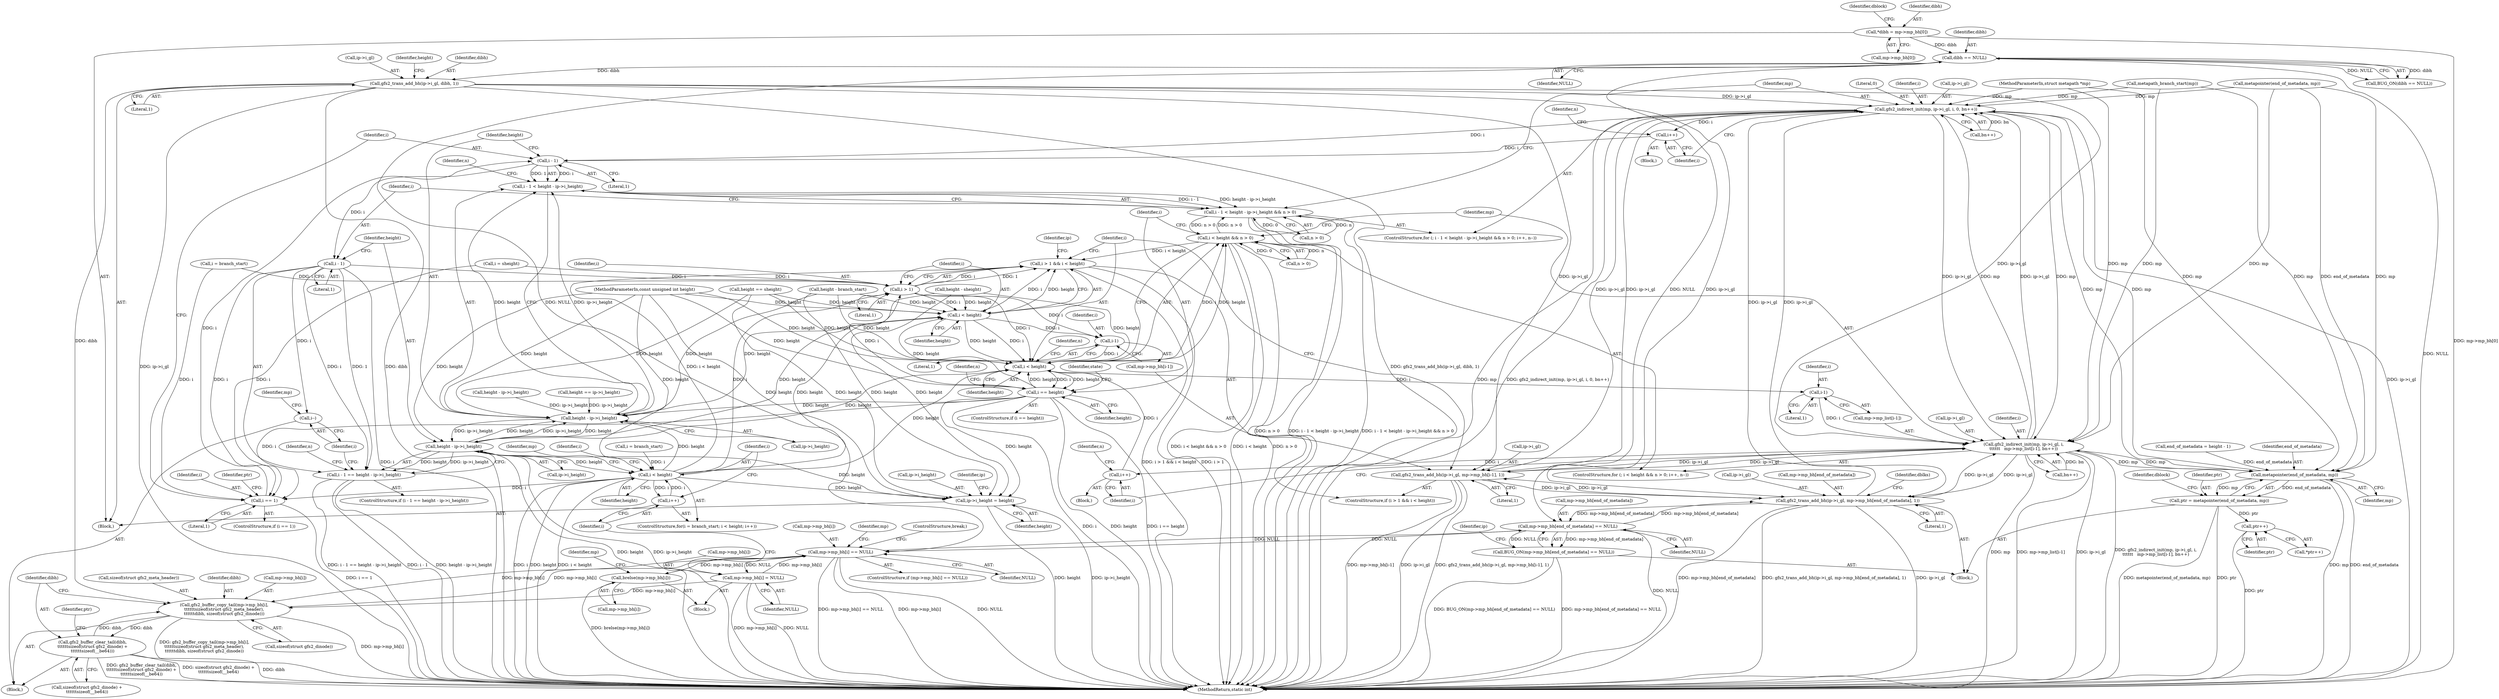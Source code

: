digraph "0_linux_64dd153c83743af81f20924c6343652d731eeecb@pointer" {
"1000191" [label="(Call,gfs2_trans_add_bh(ip->i_gl, dibh, 1))"];
"1000188" [label="(Call,dibh == NULL)"];
"1000134" [label="(Call,*dibh = mp->mp_bh[0])"];
"1000380" [label="(Call,gfs2_indirect_init(mp, ip->i_gl, i, 0, bn++))"];
"1000376" [label="(Call,i++)"];
"1000364" [label="(Call,i - 1)"];
"1000363" [label="(Call,i - 1 < height - ip->i_height)"];
"1000362" [label="(Call,i - 1 < height - ip->i_height && n > 0)"];
"1000503" [label="(Call,i < height && n > 0)"];
"1000483" [label="(Call,i > 1 && i < height)"];
"1000391" [label="(Call,i - 1)"];
"1000343" [label="(Call,i == 1)"];
"1000390" [label="(Call,i - 1 == height - ip->i_height)"];
"1000400" [label="(Call,i--)"];
"1000484" [label="(Call,i > 1)"];
"1000487" [label="(Call,i < height)"];
"1000498" [label="(Call,i-1)"];
"1000504" [label="(Call,i < height)"];
"1000525" [label="(Call,i-1)"];
"1000515" [label="(Call,gfs2_indirect_init(mp, ip->i_gl, i,\n\t\t\t\t\t\t   mp->mp_list[i-1], bn++))"];
"1000490" [label="(Call,gfs2_trans_add_bh(ip->i_gl, mp->mp_bh[i-1], 1))"];
"1000555" [label="(Call,gfs2_trans_add_bh(ip->i_gl, mp->mp_bh[end_of_metadata], 1))"];
"1000548" [label="(Call,mp->mp_bh[end_of_metadata] == NULL)"];
"1000452" [label="(Call,mp->mp_bh[i] == NULL)"];
"1000402" [label="(Call,gfs2_buffer_copy_tail(mp->mp_bh[i],\n\t\t\t\t\t\tsizeof(struct gfs2_meta_header),\n\t\t\t\t\t\tdibh, sizeof(struct gfs2_dinode)))"];
"1000413" [label="(Call,gfs2_buffer_clear_tail(dibh,\n\t\t\t\t\t\tsizeof(struct gfs2_dinode) +\n\t\t\t\t\t\tsizeof(__be64)))"];
"1000460" [label="(Call,brelse(mp->mp_bh[i]))"];
"1000466" [label="(Call,mp->mp_bh[i] = NULL)"];
"1000547" [label="(Call,BUG_ON(mp->mp_bh[end_of_metadata] == NULL))"];
"1000511" [label="(Call,i++)"];
"1000570" [label="(Call,metapointer(end_of_metadata, mp))"];
"1000568" [label="(Call,ptr = metapointer(end_of_metadata, mp))"];
"1000583" [label="(Call,ptr++)"];
"1000531" [label="(Call,i == height)"];
"1000367" [label="(Call,height - ip->i_height)"];
"1000394" [label="(Call,height - ip->i_height)"];
"1000445" [label="(Call,i < height)"];
"1000448" [label="(Call,i++)"];
"1000614" [label="(Call,ip->i_height = height)"];
"1000112" [label="(MethodParameterIn,struct metapath *mp)"];
"1000498" [label="(Call,i-1)"];
"1000269" [label="(Call,height - sheight)"];
"1000568" [label="(Call,ptr = metapointer(end_of_metadata, mp))"];
"1000482" [label="(ControlStructure,if (i > 1 && i < height))"];
"1000114" [label="(MethodParameterIn,const unsigned int height)"];
"1000494" [label="(Call,mp->mp_bh[i-1])"];
"1000452" [label="(Call,mp->mp_bh[i] == NULL)"];
"1000500" [label="(Literal,1)"];
"1000554" [label="(Identifier,NULL)"];
"1000442" [label="(Call,i = branch_start)"];
"1000484" [label="(Call,i > 1)"];
"1000547" [label="(Call,BUG_ON(mp->mp_bh[end_of_metadata] == NULL))"];
"1000489" [label="(Identifier,height)"];
"1000344" [label="(Identifier,i)"];
"1000348" [label="(Identifier,ptr)"];
"1000491" [label="(Call,ip->i_gl)"];
"1000486" [label="(Literal,1)"];
"1000521" [label="(Call,mp->mp_list[i-1])"];
"1000614" [label="(Call,ip->i_height = height)"];
"1000487" [label="(Call,i < height)"];
"1000507" [label="(Call,n > 0)"];
"1000499" [label="(Identifier,i)"];
"1000463" [label="(Identifier,mp)"];
"1000413" [label="(Call,gfs2_buffer_clear_tail(dibh,\n\t\t\t\t\t\tsizeof(struct gfs2_dinode) +\n\t\t\t\t\t\tsizeof(__be64)))"];
"1000199" [label="(Identifier,height)"];
"1000289" [label="(Call,metapath_branch_start(mp))"];
"1000618" [label="(Identifier,height)"];
"1000516" [label="(Identifier,mp)"];
"1000188" [label="(Call,dibh == NULL)"];
"1000455" [label="(Identifier,mp)"];
"1000410" [label="(Identifier,dibh)"];
"1000134" [label="(Call,*dibh = mp->mp_bh[0])"];
"1000472" [label="(Identifier,NULL)"];
"1000478" [label="(Identifier,n)"];
"1000583" [label="(Call,ptr++)"];
"1000530" [label="(ControlStructure,if (i == height))"];
"1000381" [label="(Identifier,mp)"];
"1000343" [label="(Call,i == 1)"];
"1000377" [label="(Identifier,i)"];
"1000445" [label="(Call,i < height)"];
"1000394" [label="(Call,height - ip->i_height)"];
"1000505" [label="(Identifier,i)"];
"1000450" [label="(Block,)"];
"1000195" [label="(Identifier,dibh)"];
"1000116" [label="(Block,)"];
"1000403" [label="(Call,mp->mp_bh[i])"];
"1000393" [label="(Literal,1)"];
"1000474" [label="(Identifier,i)"];
"1000144" [label="(Identifier,dblock)"];
"1000446" [label="(Identifier,i)"];
"1000501" [label="(Literal,1)"];
"1000508" [label="(Identifier,n)"];
"1000451" [label="(ControlStructure,if (mp->mp_bh[i] == NULL))"];
"1000205" [label="(Call,metapointer(end_of_metadata, mp))"];
"1000466" [label="(Call,mp->mp_bh[i] = NULL)"];
"1000555" [label="(Call,gfs2_trans_add_bh(ip->i_gl, mp->mp_bh[end_of_metadata], 1))"];
"1000190" [label="(Identifier,NULL)"];
"1000459" [label="(ControlStructure,break;)"];
"1000261" [label="(Call,height == ip->i_height)"];
"1000469" [label="(Identifier,mp)"];
"1000473" [label="(Call,i = branch_start)"];
"1000533" [label="(Identifier,height)"];
"1000490" [label="(Call,gfs2_trans_add_bh(ip->i_gl, mp->mp_bh[i-1], 1))"];
"1000526" [label="(Identifier,i)"];
"1000367" [label="(Call,height - ip->i_height)"];
"1000535" [label="(Identifier,state)"];
"1000504" [label="(Call,i < height)"];
"1000376" [label="(Call,i++)"];
"1000460" [label="(Call,brelse(mp->mp_bh[i]))"];
"1000582" [label="(Call,*ptr++)"];
"1000532" [label="(Identifier,i)"];
"1000191" [label="(Call,gfs2_trans_add_bh(ip->i_gl, dibh, 1))"];
"1000392" [label="(Identifier,i)"];
"1000301" [label="(Call,i = sheight)"];
"1000389" [label="(ControlStructure,if (i - 1 == height - ip->i_height))"];
"1000441" [label="(ControlStructure,for(i = branch_start; i < height; i++))"];
"1000345" [label="(Literal,1)"];
"1000380" [label="(Call,gfs2_indirect_init(mp, ip->i_gl, i, 0, bn++))"];
"1000395" [label="(Identifier,height)"];
"1000414" [label="(Identifier,dibh)"];
"1000375" [label="(Block,)"];
"1000192" [label="(Call,ip->i_gl)"];
"1000615" [label="(Call,ip->i_height)"];
"1000363" [label="(Call,i - 1 < height - ip->i_height)"];
"1000458" [label="(Identifier,NULL)"];
"1000385" [label="(Identifier,i)"];
"1000520" [label="(Identifier,i)"];
"1000569" [label="(Identifier,ptr)"];
"1000198" [label="(Call,height == sheight)"];
"1000622" [label="(Identifier,ip)"];
"1000364" [label="(Call,i - 1)"];
"1000379" [label="(Identifier,n)"];
"1000362" [label="(Call,i - 1 < height - ip->i_height && n > 0)"];
"1000400" [label="(Call,i--)"];
"1000366" [label="(Literal,1)"];
"1000512" [label="(Identifier,i)"];
"1000566" [label="(Identifier,dblks)"];
"1000411" [label="(Call,sizeof(struct gfs2_dinode))"];
"1000368" [label="(Identifier,height)"];
"1000453" [label="(Call,mp->mp_bh[i])"];
"1000391" [label="(Call,i - 1)"];
"1000492" [label="(Identifier,ip)"];
"1000511" [label="(Call,i++)"];
"1000167" [label="(Call,end_of_metadata = height - 1)"];
"1000549" [label="(Call,mp->mp_bh[end_of_metadata])"];
"1000548" [label="(Call,mp->mp_bh[end_of_metadata] == NULL)"];
"1000539" [label="(Identifier,n)"];
"1000556" [label="(Call,ip->i_gl)"];
"1000135" [label="(Identifier,dibh)"];
"1000382" [label="(Call,ip->i_gl)"];
"1000189" [label="(Identifier,dibh)"];
"1000399" [label="(Block,)"];
"1000390" [label="(Call,i - 1 == height - ip->i_height)"];
"1000572" [label="(Identifier,mp)"];
"1000653" [label="(MethodReturn,static int)"];
"1000531" [label="(Call,i == height)"];
"1000401" [label="(Identifier,i)"];
"1000373" [label="(Identifier,n)"];
"1000525" [label="(Call,i-1)"];
"1000559" [label="(Call,mp->mp_bh[end_of_metadata])"];
"1000415" [label="(Call,sizeof(struct gfs2_dinode) +\n\t\t\t\t\t\tsizeof(__be64))"];
"1000485" [label="(Identifier,i)"];
"1000570" [label="(Call,metapointer(end_of_metadata, mp))"];
"1000293" [label="(Call,height - branch_start)"];
"1000448" [label="(Call,i++)"];
"1000571" [label="(Identifier,end_of_metadata)"];
"1000187" [label="(Call,BUG_ON(dibh == NULL))"];
"1000387" [label="(Call,bn++)"];
"1000488" [label="(Identifier,i)"];
"1000365" [label="(Identifier,i)"];
"1000527" [label="(Literal,1)"];
"1000386" [label="(Literal,0)"];
"1000514" [label="(Identifier,n)"];
"1000502" [label="(ControlStructure,for (; i < height && n > 0; i++, n--))"];
"1000361" [label="(ControlStructure,for (; i - 1 < height - ip->i_height && n > 0; i++, n--))"];
"1000517" [label="(Call,ip->i_gl)"];
"1000564" [label="(Literal,1)"];
"1000408" [label="(Call,sizeof(struct gfs2_meta_header))"];
"1000461" [label="(Call,mp->mp_bh[i])"];
"1000447" [label="(Identifier,height)"];
"1000342" [label="(ControlStructure,if (i == 1))"];
"1000369" [label="(Call,ip->i_height)"];
"1000557" [label="(Identifier,ip)"];
"1000136" [label="(Call,mp->mp_bh[0])"];
"1000584" [label="(Identifier,ptr)"];
"1000372" [label="(Call,n > 0)"];
"1000503" [label="(Call,i < height && n > 0)"];
"1000506" [label="(Identifier,height)"];
"1000510" [label="(Block,)"];
"1000449" [label="(Identifier,i)"];
"1000396" [label="(Call,ip->i_height)"];
"1000467" [label="(Call,mp->mp_bh[i])"];
"1000340" [label="(Block,)"];
"1000402" [label="(Call,gfs2_buffer_copy_tail(mp->mp_bh[i],\n\t\t\t\t\t\tsizeof(struct gfs2_meta_header),\n\t\t\t\t\t\tdibh, sizeof(struct gfs2_dinode)))"];
"1000483" [label="(Call,i > 1 && i < height)"];
"1000574" [label="(Identifier,dblock)"];
"1000282" [label="(Call,height - ip->i_height)"];
"1000515" [label="(Call,gfs2_indirect_init(mp, ip->i_gl, i,\n\t\t\t\t\t\t   mp->mp_list[i-1], bn++))"];
"1000196" [label="(Literal,1)"];
"1000421" [label="(Identifier,ptr)"];
"1000528" [label="(Call,bn++)"];
"1000405" [label="(Identifier,mp)"];
"1000191" -> "1000116"  [label="AST: "];
"1000191" -> "1000196"  [label="CFG: "];
"1000192" -> "1000191"  [label="AST: "];
"1000195" -> "1000191"  [label="AST: "];
"1000196" -> "1000191"  [label="AST: "];
"1000199" -> "1000191"  [label="CFG: "];
"1000191" -> "1000653"  [label="DDG: dibh"];
"1000191" -> "1000653"  [label="DDG: gfs2_trans_add_bh(ip->i_gl, dibh, 1)"];
"1000191" -> "1000653"  [label="DDG: ip->i_gl"];
"1000188" -> "1000191"  [label="DDG: dibh"];
"1000191" -> "1000380"  [label="DDG: ip->i_gl"];
"1000191" -> "1000402"  [label="DDG: dibh"];
"1000191" -> "1000490"  [label="DDG: ip->i_gl"];
"1000191" -> "1000515"  [label="DDG: ip->i_gl"];
"1000191" -> "1000555"  [label="DDG: ip->i_gl"];
"1000188" -> "1000187"  [label="AST: "];
"1000188" -> "1000190"  [label="CFG: "];
"1000189" -> "1000188"  [label="AST: "];
"1000190" -> "1000188"  [label="AST: "];
"1000187" -> "1000188"  [label="CFG: "];
"1000188" -> "1000653"  [label="DDG: NULL"];
"1000188" -> "1000187"  [label="DDG: dibh"];
"1000188" -> "1000187"  [label="DDG: NULL"];
"1000134" -> "1000188"  [label="DDG: dibh"];
"1000188" -> "1000452"  [label="DDG: NULL"];
"1000188" -> "1000548"  [label="DDG: NULL"];
"1000134" -> "1000116"  [label="AST: "];
"1000134" -> "1000136"  [label="CFG: "];
"1000135" -> "1000134"  [label="AST: "];
"1000136" -> "1000134"  [label="AST: "];
"1000144" -> "1000134"  [label="CFG: "];
"1000134" -> "1000653"  [label="DDG: mp->mp_bh[0]"];
"1000380" -> "1000361"  [label="AST: "];
"1000380" -> "1000387"  [label="CFG: "];
"1000381" -> "1000380"  [label="AST: "];
"1000382" -> "1000380"  [label="AST: "];
"1000385" -> "1000380"  [label="AST: "];
"1000386" -> "1000380"  [label="AST: "];
"1000387" -> "1000380"  [label="AST: "];
"1000377" -> "1000380"  [label="CFG: "];
"1000380" -> "1000653"  [label="DDG: gfs2_indirect_init(mp, ip->i_gl, i, 0, bn++)"];
"1000380" -> "1000653"  [label="DDG: ip->i_gl"];
"1000380" -> "1000653"  [label="DDG: mp"];
"1000380" -> "1000376"  [label="DDG: i"];
"1000289" -> "1000380"  [label="DDG: mp"];
"1000515" -> "1000380"  [label="DDG: mp"];
"1000515" -> "1000380"  [label="DDG: ip->i_gl"];
"1000205" -> "1000380"  [label="DDG: mp"];
"1000570" -> "1000380"  [label="DDG: mp"];
"1000112" -> "1000380"  [label="DDG: mp"];
"1000555" -> "1000380"  [label="DDG: ip->i_gl"];
"1000490" -> "1000380"  [label="DDG: ip->i_gl"];
"1000364" -> "1000380"  [label="DDG: i"];
"1000387" -> "1000380"  [label="DDG: bn"];
"1000380" -> "1000490"  [label="DDG: ip->i_gl"];
"1000380" -> "1000515"  [label="DDG: mp"];
"1000380" -> "1000515"  [label="DDG: ip->i_gl"];
"1000380" -> "1000555"  [label="DDG: ip->i_gl"];
"1000380" -> "1000570"  [label="DDG: mp"];
"1000376" -> "1000375"  [label="AST: "];
"1000376" -> "1000377"  [label="CFG: "];
"1000377" -> "1000376"  [label="AST: "];
"1000379" -> "1000376"  [label="CFG: "];
"1000376" -> "1000364"  [label="DDG: i"];
"1000364" -> "1000363"  [label="AST: "];
"1000364" -> "1000366"  [label="CFG: "];
"1000365" -> "1000364"  [label="AST: "];
"1000366" -> "1000364"  [label="AST: "];
"1000368" -> "1000364"  [label="CFG: "];
"1000364" -> "1000363"  [label="DDG: i"];
"1000364" -> "1000363"  [label="DDG: 1"];
"1000343" -> "1000364"  [label="DDG: i"];
"1000364" -> "1000391"  [label="DDG: i"];
"1000363" -> "1000362"  [label="AST: "];
"1000363" -> "1000367"  [label="CFG: "];
"1000367" -> "1000363"  [label="AST: "];
"1000373" -> "1000363"  [label="CFG: "];
"1000362" -> "1000363"  [label="CFG: "];
"1000363" -> "1000362"  [label="DDG: i - 1"];
"1000363" -> "1000362"  [label="DDG: height - ip->i_height"];
"1000367" -> "1000363"  [label="DDG: height"];
"1000367" -> "1000363"  [label="DDG: ip->i_height"];
"1000362" -> "1000361"  [label="AST: "];
"1000362" -> "1000372"  [label="CFG: "];
"1000372" -> "1000362"  [label="AST: "];
"1000381" -> "1000362"  [label="CFG: "];
"1000392" -> "1000362"  [label="CFG: "];
"1000362" -> "1000653"  [label="DDG: i - 1 < height - ip->i_height && n > 0"];
"1000362" -> "1000653"  [label="DDG: n > 0"];
"1000362" -> "1000653"  [label="DDG: i - 1 < height - ip->i_height"];
"1000503" -> "1000362"  [label="DDG: n > 0"];
"1000372" -> "1000362"  [label="DDG: n"];
"1000372" -> "1000362"  [label="DDG: 0"];
"1000362" -> "1000503"  [label="DDG: n > 0"];
"1000503" -> "1000502"  [label="AST: "];
"1000503" -> "1000504"  [label="CFG: "];
"1000503" -> "1000507"  [label="CFG: "];
"1000504" -> "1000503"  [label="AST: "];
"1000507" -> "1000503"  [label="AST: "];
"1000516" -> "1000503"  [label="CFG: "];
"1000532" -> "1000503"  [label="CFG: "];
"1000503" -> "1000653"  [label="DDG: n > 0"];
"1000503" -> "1000653"  [label="DDG: i < height && n > 0"];
"1000503" -> "1000653"  [label="DDG: i < height"];
"1000503" -> "1000483"  [label="DDG: i < height"];
"1000504" -> "1000503"  [label="DDG: i"];
"1000504" -> "1000503"  [label="DDG: height"];
"1000507" -> "1000503"  [label="DDG: n"];
"1000507" -> "1000503"  [label="DDG: 0"];
"1000483" -> "1000482"  [label="AST: "];
"1000483" -> "1000484"  [label="CFG: "];
"1000483" -> "1000487"  [label="CFG: "];
"1000484" -> "1000483"  [label="AST: "];
"1000487" -> "1000483"  [label="AST: "];
"1000492" -> "1000483"  [label="CFG: "];
"1000505" -> "1000483"  [label="CFG: "];
"1000483" -> "1000653"  [label="DDG: i > 1 && i < height"];
"1000483" -> "1000653"  [label="DDG: i > 1"];
"1000484" -> "1000483"  [label="DDG: i"];
"1000484" -> "1000483"  [label="DDG: 1"];
"1000445" -> "1000483"  [label="DDG: i < height"];
"1000487" -> "1000483"  [label="DDG: i"];
"1000487" -> "1000483"  [label="DDG: height"];
"1000391" -> "1000390"  [label="AST: "];
"1000391" -> "1000393"  [label="CFG: "];
"1000392" -> "1000391"  [label="AST: "];
"1000393" -> "1000391"  [label="AST: "];
"1000395" -> "1000391"  [label="CFG: "];
"1000391" -> "1000653"  [label="DDG: i"];
"1000391" -> "1000343"  [label="DDG: i"];
"1000391" -> "1000390"  [label="DDG: i"];
"1000391" -> "1000390"  [label="DDG: 1"];
"1000391" -> "1000400"  [label="DDG: i"];
"1000391" -> "1000484"  [label="DDG: i"];
"1000343" -> "1000342"  [label="AST: "];
"1000343" -> "1000345"  [label="CFG: "];
"1000344" -> "1000343"  [label="AST: "];
"1000345" -> "1000343"  [label="AST: "];
"1000348" -> "1000343"  [label="CFG: "];
"1000365" -> "1000343"  [label="CFG: "];
"1000343" -> "1000653"  [label="DDG: i == 1"];
"1000473" -> "1000343"  [label="DDG: i"];
"1000445" -> "1000343"  [label="DDG: i"];
"1000301" -> "1000343"  [label="DDG: i"];
"1000531" -> "1000343"  [label="DDG: i"];
"1000390" -> "1000389"  [label="AST: "];
"1000390" -> "1000394"  [label="CFG: "];
"1000394" -> "1000390"  [label="AST: "];
"1000401" -> "1000390"  [label="CFG: "];
"1000478" -> "1000390"  [label="CFG: "];
"1000390" -> "1000653"  [label="DDG: height - ip->i_height"];
"1000390" -> "1000653"  [label="DDG: i - 1 == height - ip->i_height"];
"1000390" -> "1000653"  [label="DDG: i - 1"];
"1000394" -> "1000390"  [label="DDG: height"];
"1000394" -> "1000390"  [label="DDG: ip->i_height"];
"1000400" -> "1000399"  [label="AST: "];
"1000400" -> "1000401"  [label="CFG: "];
"1000401" -> "1000400"  [label="AST: "];
"1000405" -> "1000400"  [label="CFG: "];
"1000484" -> "1000486"  [label="CFG: "];
"1000485" -> "1000484"  [label="AST: "];
"1000486" -> "1000484"  [label="AST: "];
"1000488" -> "1000484"  [label="CFG: "];
"1000473" -> "1000484"  [label="DDG: i"];
"1000445" -> "1000484"  [label="DDG: i"];
"1000301" -> "1000484"  [label="DDG: i"];
"1000531" -> "1000484"  [label="DDG: i"];
"1000484" -> "1000487"  [label="DDG: i"];
"1000484" -> "1000498"  [label="DDG: i"];
"1000484" -> "1000504"  [label="DDG: i"];
"1000487" -> "1000489"  [label="CFG: "];
"1000488" -> "1000487"  [label="AST: "];
"1000489" -> "1000487"  [label="AST: "];
"1000531" -> "1000487"  [label="DDG: height"];
"1000293" -> "1000487"  [label="DDG: height"];
"1000445" -> "1000487"  [label="DDG: height"];
"1000198" -> "1000487"  [label="DDG: height"];
"1000269" -> "1000487"  [label="DDG: height"];
"1000394" -> "1000487"  [label="DDG: height"];
"1000114" -> "1000487"  [label="DDG: height"];
"1000487" -> "1000498"  [label="DDG: i"];
"1000487" -> "1000504"  [label="DDG: i"];
"1000487" -> "1000504"  [label="DDG: height"];
"1000498" -> "1000494"  [label="AST: "];
"1000498" -> "1000500"  [label="CFG: "];
"1000499" -> "1000498"  [label="AST: "];
"1000500" -> "1000498"  [label="AST: "];
"1000494" -> "1000498"  [label="CFG: "];
"1000498" -> "1000504"  [label="DDG: i"];
"1000504" -> "1000506"  [label="CFG: "];
"1000505" -> "1000504"  [label="AST: "];
"1000506" -> "1000504"  [label="AST: "];
"1000508" -> "1000504"  [label="CFG: "];
"1000511" -> "1000504"  [label="DDG: i"];
"1000531" -> "1000504"  [label="DDG: height"];
"1000445" -> "1000504"  [label="DDG: height"];
"1000198" -> "1000504"  [label="DDG: height"];
"1000269" -> "1000504"  [label="DDG: height"];
"1000394" -> "1000504"  [label="DDG: height"];
"1000293" -> "1000504"  [label="DDG: height"];
"1000114" -> "1000504"  [label="DDG: height"];
"1000504" -> "1000525"  [label="DDG: i"];
"1000504" -> "1000531"  [label="DDG: i"];
"1000504" -> "1000531"  [label="DDG: height"];
"1000525" -> "1000521"  [label="AST: "];
"1000525" -> "1000527"  [label="CFG: "];
"1000526" -> "1000525"  [label="AST: "];
"1000527" -> "1000525"  [label="AST: "];
"1000521" -> "1000525"  [label="CFG: "];
"1000525" -> "1000515"  [label="DDG: i"];
"1000515" -> "1000502"  [label="AST: "];
"1000515" -> "1000528"  [label="CFG: "];
"1000516" -> "1000515"  [label="AST: "];
"1000517" -> "1000515"  [label="AST: "];
"1000520" -> "1000515"  [label="AST: "];
"1000521" -> "1000515"  [label="AST: "];
"1000528" -> "1000515"  [label="AST: "];
"1000512" -> "1000515"  [label="CFG: "];
"1000515" -> "1000653"  [label="DDG: gfs2_indirect_init(mp, ip->i_gl, i,\n\t\t\t\t\t\t   mp->mp_list[i-1], bn++)"];
"1000515" -> "1000653"  [label="DDG: mp"];
"1000515" -> "1000653"  [label="DDG: mp->mp_list[i-1]"];
"1000515" -> "1000653"  [label="DDG: ip->i_gl"];
"1000515" -> "1000490"  [label="DDG: ip->i_gl"];
"1000515" -> "1000511"  [label="DDG: i"];
"1000289" -> "1000515"  [label="DDG: mp"];
"1000205" -> "1000515"  [label="DDG: mp"];
"1000570" -> "1000515"  [label="DDG: mp"];
"1000112" -> "1000515"  [label="DDG: mp"];
"1000555" -> "1000515"  [label="DDG: ip->i_gl"];
"1000490" -> "1000515"  [label="DDG: ip->i_gl"];
"1000528" -> "1000515"  [label="DDG: bn"];
"1000515" -> "1000555"  [label="DDG: ip->i_gl"];
"1000515" -> "1000570"  [label="DDG: mp"];
"1000490" -> "1000482"  [label="AST: "];
"1000490" -> "1000501"  [label="CFG: "];
"1000491" -> "1000490"  [label="AST: "];
"1000494" -> "1000490"  [label="AST: "];
"1000501" -> "1000490"  [label="AST: "];
"1000505" -> "1000490"  [label="CFG: "];
"1000490" -> "1000653"  [label="DDG: mp->mp_bh[i-1]"];
"1000490" -> "1000653"  [label="DDG: ip->i_gl"];
"1000490" -> "1000653"  [label="DDG: gfs2_trans_add_bh(ip->i_gl, mp->mp_bh[i-1], 1)"];
"1000555" -> "1000490"  [label="DDG: ip->i_gl"];
"1000490" -> "1000555"  [label="DDG: ip->i_gl"];
"1000555" -> "1000340"  [label="AST: "];
"1000555" -> "1000564"  [label="CFG: "];
"1000556" -> "1000555"  [label="AST: "];
"1000559" -> "1000555"  [label="AST: "];
"1000564" -> "1000555"  [label="AST: "];
"1000566" -> "1000555"  [label="CFG: "];
"1000555" -> "1000653"  [label="DDG: gfs2_trans_add_bh(ip->i_gl, mp->mp_bh[end_of_metadata], 1)"];
"1000555" -> "1000653"  [label="DDG: ip->i_gl"];
"1000555" -> "1000653"  [label="DDG: mp->mp_bh[end_of_metadata]"];
"1000555" -> "1000548"  [label="DDG: mp->mp_bh[end_of_metadata]"];
"1000548" -> "1000555"  [label="DDG: mp->mp_bh[end_of_metadata]"];
"1000548" -> "1000547"  [label="AST: "];
"1000548" -> "1000554"  [label="CFG: "];
"1000549" -> "1000548"  [label="AST: "];
"1000554" -> "1000548"  [label="AST: "];
"1000547" -> "1000548"  [label="CFG: "];
"1000548" -> "1000653"  [label="DDG: NULL"];
"1000548" -> "1000452"  [label="DDG: NULL"];
"1000548" -> "1000547"  [label="DDG: mp->mp_bh[end_of_metadata]"];
"1000548" -> "1000547"  [label="DDG: NULL"];
"1000452" -> "1000548"  [label="DDG: NULL"];
"1000452" -> "1000451"  [label="AST: "];
"1000452" -> "1000458"  [label="CFG: "];
"1000453" -> "1000452"  [label="AST: "];
"1000458" -> "1000452"  [label="AST: "];
"1000459" -> "1000452"  [label="CFG: "];
"1000463" -> "1000452"  [label="CFG: "];
"1000452" -> "1000653"  [label="DDG: mp->mp_bh[i] == NULL"];
"1000452" -> "1000653"  [label="DDG: mp->mp_bh[i]"];
"1000452" -> "1000653"  [label="DDG: NULL"];
"1000452" -> "1000402"  [label="DDG: mp->mp_bh[i]"];
"1000466" -> "1000452"  [label="DDG: mp->mp_bh[i]"];
"1000402" -> "1000452"  [label="DDG: mp->mp_bh[i]"];
"1000452" -> "1000460"  [label="DDG: mp->mp_bh[i]"];
"1000452" -> "1000466"  [label="DDG: NULL"];
"1000402" -> "1000399"  [label="AST: "];
"1000402" -> "1000411"  [label="CFG: "];
"1000403" -> "1000402"  [label="AST: "];
"1000408" -> "1000402"  [label="AST: "];
"1000410" -> "1000402"  [label="AST: "];
"1000411" -> "1000402"  [label="AST: "];
"1000414" -> "1000402"  [label="CFG: "];
"1000402" -> "1000653"  [label="DDG: gfs2_buffer_copy_tail(mp->mp_bh[i],\n\t\t\t\t\t\tsizeof(struct gfs2_meta_header),\n\t\t\t\t\t\tdibh, sizeof(struct gfs2_dinode))"];
"1000402" -> "1000653"  [label="DDG: mp->mp_bh[i]"];
"1000466" -> "1000402"  [label="DDG: mp->mp_bh[i]"];
"1000413" -> "1000402"  [label="DDG: dibh"];
"1000402" -> "1000413"  [label="DDG: dibh"];
"1000413" -> "1000399"  [label="AST: "];
"1000413" -> "1000415"  [label="CFG: "];
"1000414" -> "1000413"  [label="AST: "];
"1000415" -> "1000413"  [label="AST: "];
"1000421" -> "1000413"  [label="CFG: "];
"1000413" -> "1000653"  [label="DDG: dibh"];
"1000413" -> "1000653"  [label="DDG: gfs2_buffer_clear_tail(dibh,\n\t\t\t\t\t\tsizeof(struct gfs2_dinode) +\n\t\t\t\t\t\tsizeof(__be64))"];
"1000413" -> "1000653"  [label="DDG: sizeof(struct gfs2_dinode) +\n\t\t\t\t\t\tsizeof(__be64)"];
"1000460" -> "1000450"  [label="AST: "];
"1000460" -> "1000461"  [label="CFG: "];
"1000461" -> "1000460"  [label="AST: "];
"1000469" -> "1000460"  [label="CFG: "];
"1000460" -> "1000653"  [label="DDG: brelse(mp->mp_bh[i])"];
"1000466" -> "1000450"  [label="AST: "];
"1000466" -> "1000472"  [label="CFG: "];
"1000467" -> "1000466"  [label="AST: "];
"1000472" -> "1000466"  [label="AST: "];
"1000449" -> "1000466"  [label="CFG: "];
"1000466" -> "1000653"  [label="DDG: NULL"];
"1000466" -> "1000653"  [label="DDG: mp->mp_bh[i]"];
"1000547" -> "1000340"  [label="AST: "];
"1000557" -> "1000547"  [label="CFG: "];
"1000547" -> "1000653"  [label="DDG: mp->mp_bh[end_of_metadata] == NULL"];
"1000547" -> "1000653"  [label="DDG: BUG_ON(mp->mp_bh[end_of_metadata] == NULL)"];
"1000511" -> "1000510"  [label="AST: "];
"1000511" -> "1000512"  [label="CFG: "];
"1000512" -> "1000511"  [label="AST: "];
"1000514" -> "1000511"  [label="CFG: "];
"1000570" -> "1000568"  [label="AST: "];
"1000570" -> "1000572"  [label="CFG: "];
"1000571" -> "1000570"  [label="AST: "];
"1000572" -> "1000570"  [label="AST: "];
"1000568" -> "1000570"  [label="CFG: "];
"1000570" -> "1000653"  [label="DDG: end_of_metadata"];
"1000570" -> "1000653"  [label="DDG: mp"];
"1000570" -> "1000568"  [label="DDG: end_of_metadata"];
"1000570" -> "1000568"  [label="DDG: mp"];
"1000167" -> "1000570"  [label="DDG: end_of_metadata"];
"1000205" -> "1000570"  [label="DDG: end_of_metadata"];
"1000205" -> "1000570"  [label="DDG: mp"];
"1000289" -> "1000570"  [label="DDG: mp"];
"1000112" -> "1000570"  [label="DDG: mp"];
"1000568" -> "1000340"  [label="AST: "];
"1000569" -> "1000568"  [label="AST: "];
"1000574" -> "1000568"  [label="CFG: "];
"1000568" -> "1000653"  [label="DDG: ptr"];
"1000568" -> "1000653"  [label="DDG: metapointer(end_of_metadata, mp)"];
"1000568" -> "1000583"  [label="DDG: ptr"];
"1000583" -> "1000582"  [label="AST: "];
"1000583" -> "1000584"  [label="CFG: "];
"1000584" -> "1000583"  [label="AST: "];
"1000582" -> "1000583"  [label="CFG: "];
"1000583" -> "1000653"  [label="DDG: ptr"];
"1000531" -> "1000530"  [label="AST: "];
"1000531" -> "1000533"  [label="CFG: "];
"1000532" -> "1000531"  [label="AST: "];
"1000533" -> "1000531"  [label="AST: "];
"1000535" -> "1000531"  [label="CFG: "];
"1000539" -> "1000531"  [label="CFG: "];
"1000531" -> "1000653"  [label="DDG: height"];
"1000531" -> "1000653"  [label="DDG: i == height"];
"1000531" -> "1000653"  [label="DDG: i"];
"1000531" -> "1000367"  [label="DDG: height"];
"1000114" -> "1000531"  [label="DDG: height"];
"1000531" -> "1000614"  [label="DDG: height"];
"1000367" -> "1000369"  [label="CFG: "];
"1000368" -> "1000367"  [label="AST: "];
"1000369" -> "1000367"  [label="AST: "];
"1000293" -> "1000367"  [label="DDG: height"];
"1000445" -> "1000367"  [label="DDG: height"];
"1000198" -> "1000367"  [label="DDG: height"];
"1000269" -> "1000367"  [label="DDG: height"];
"1000394" -> "1000367"  [label="DDG: height"];
"1000394" -> "1000367"  [label="DDG: ip->i_height"];
"1000114" -> "1000367"  [label="DDG: height"];
"1000282" -> "1000367"  [label="DDG: ip->i_height"];
"1000261" -> "1000367"  [label="DDG: ip->i_height"];
"1000367" -> "1000394"  [label="DDG: height"];
"1000367" -> "1000394"  [label="DDG: ip->i_height"];
"1000394" -> "1000396"  [label="CFG: "];
"1000395" -> "1000394"  [label="AST: "];
"1000396" -> "1000394"  [label="AST: "];
"1000394" -> "1000653"  [label="DDG: ip->i_height"];
"1000394" -> "1000653"  [label="DDG: height"];
"1000114" -> "1000394"  [label="DDG: height"];
"1000394" -> "1000445"  [label="DDG: height"];
"1000394" -> "1000614"  [label="DDG: height"];
"1000445" -> "1000441"  [label="AST: "];
"1000445" -> "1000447"  [label="CFG: "];
"1000446" -> "1000445"  [label="AST: "];
"1000447" -> "1000445"  [label="AST: "];
"1000455" -> "1000445"  [label="CFG: "];
"1000474" -> "1000445"  [label="CFG: "];
"1000445" -> "1000653"  [label="DDG: i"];
"1000445" -> "1000653"  [label="DDG: height"];
"1000445" -> "1000653"  [label="DDG: i < height"];
"1000442" -> "1000445"  [label="DDG: i"];
"1000448" -> "1000445"  [label="DDG: i"];
"1000114" -> "1000445"  [label="DDG: height"];
"1000445" -> "1000448"  [label="DDG: i"];
"1000445" -> "1000614"  [label="DDG: height"];
"1000448" -> "1000441"  [label="AST: "];
"1000448" -> "1000449"  [label="CFG: "];
"1000449" -> "1000448"  [label="AST: "];
"1000446" -> "1000448"  [label="CFG: "];
"1000614" -> "1000116"  [label="AST: "];
"1000614" -> "1000618"  [label="CFG: "];
"1000615" -> "1000614"  [label="AST: "];
"1000618" -> "1000614"  [label="AST: "];
"1000622" -> "1000614"  [label="CFG: "];
"1000614" -> "1000653"  [label="DDG: height"];
"1000614" -> "1000653"  [label="DDG: ip->i_height"];
"1000293" -> "1000614"  [label="DDG: height"];
"1000198" -> "1000614"  [label="DDG: height"];
"1000269" -> "1000614"  [label="DDG: height"];
"1000114" -> "1000614"  [label="DDG: height"];
}
